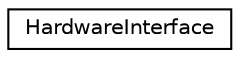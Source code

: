 digraph "Graphical Class Hierarchy"
{
  edge [fontname="Helvetica",fontsize="10",labelfontname="Helvetica",labelfontsize="10"];
  node [fontname="Helvetica",fontsize="10",shape=record];
  rankdir="LR";
  Node0 [label="HardwareInterface",height=0.2,width=0.4,color="black", fillcolor="white", style="filled",URL="$classHardwareInterface.html",tooltip="Provides methods to control the hardware. "];
}

